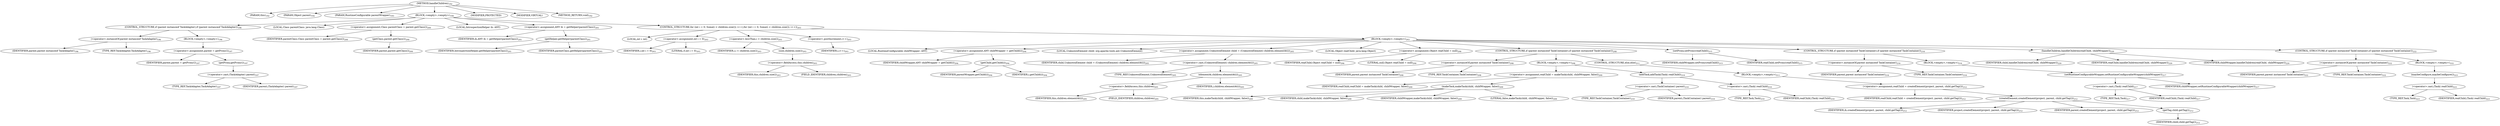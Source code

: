 digraph "handleChildren" {  
"208" [label = <(METHOD,handleChildren)<SUB>192</SUB>> ]
"10" [label = <(PARAM,this)<SUB>192</SUB>> ]
"209" [label = <(PARAM,Object parent)<SUB>192</SUB>> ]
"210" [label = <(PARAM,RuntimeConfigurable parentWrapper)<SUB>193</SUB>> ]
"211" [label = <(BLOCK,&lt;empty&gt;,&lt;empty&gt;)<SUB>194</SUB>> ]
"212" [label = <(CONTROL_STRUCTURE,if (parent instanceof TaskAdapter),if (parent instanceof TaskAdapter))<SUB>196</SUB>> ]
"213" [label = <(&lt;operator&gt;.instanceOf,parent instanceof TaskAdapter)<SUB>196</SUB>> ]
"214" [label = <(IDENTIFIER,parent,parent instanceof TaskAdapter)<SUB>196</SUB>> ]
"215" [label = <(TYPE_REF,TaskAdapter,TaskAdapter)<SUB>196</SUB>> ]
"216" [label = <(BLOCK,&lt;empty&gt;,&lt;empty&gt;)<SUB>196</SUB>> ]
"217" [label = <(&lt;operator&gt;.assignment,parent = getProxy())<SUB>197</SUB>> ]
"218" [label = <(IDENTIFIER,parent,parent = getProxy())<SUB>197</SUB>> ]
"219" [label = <(getProxy,getProxy())<SUB>197</SUB>> ]
"220" [label = <(&lt;operator&gt;.cast,(TaskAdapter) parent)<SUB>197</SUB>> ]
"221" [label = <(TYPE_REF,TaskAdapter,TaskAdapter)<SUB>197</SUB>> ]
"222" [label = <(IDENTIFIER,parent,(TaskAdapter) parent)<SUB>197</SUB>> ]
"223" [label = <(LOCAL,Class parentClass: java.lang.Class)> ]
"224" [label = <(&lt;operator&gt;.assignment,Class parentClass = parent.getClass())<SUB>200</SUB>> ]
"225" [label = <(IDENTIFIER,parentClass,Class parentClass = parent.getClass())<SUB>200</SUB>> ]
"226" [label = <(getClass,parent.getClass())<SUB>200</SUB>> ]
"227" [label = <(IDENTIFIER,parent,parent.getClass())<SUB>200</SUB>> ]
"228" [label = <(LOCAL,IntrospectionHelper ih: ANY)> ]
"229" [label = <(&lt;operator&gt;.assignment,ANY ih = getHelper(parentClass))<SUB>201</SUB>> ]
"230" [label = <(IDENTIFIER,ih,ANY ih = getHelper(parentClass))<SUB>201</SUB>> ]
"231" [label = <(getHelper,getHelper(parentClass))<SUB>201</SUB>> ]
"232" [label = <(IDENTIFIER,IntrospectionHelper,getHelper(parentClass))<SUB>201</SUB>> ]
"233" [label = <(IDENTIFIER,parentClass,getHelper(parentClass))<SUB>201</SUB>> ]
"234" [label = <(CONTROL_STRUCTURE,for (int i = 0; Some(i &lt; children.size()); i++),for (int i = 0; Some(i &lt; children.size()); i++))<SUB>203</SUB>> ]
"235" [label = <(LOCAL,int i: int)> ]
"236" [label = <(&lt;operator&gt;.assignment,int i = 0)<SUB>203</SUB>> ]
"237" [label = <(IDENTIFIER,i,int i = 0)<SUB>203</SUB>> ]
"238" [label = <(LITERAL,0,int i = 0)<SUB>203</SUB>> ]
"239" [label = <(&lt;operator&gt;.lessThan,i &lt; children.size())<SUB>203</SUB>> ]
"240" [label = <(IDENTIFIER,i,i &lt; children.size())<SUB>203</SUB>> ]
"241" [label = <(size,children.size())<SUB>203</SUB>> ]
"242" [label = <(&lt;operator&gt;.fieldAccess,this.children)<SUB>203</SUB>> ]
"243" [label = <(IDENTIFIER,this,children.size())<SUB>203</SUB>> ]
"244" [label = <(FIELD_IDENTIFIER,children,children)<SUB>203</SUB>> ]
"245" [label = <(&lt;operator&gt;.postIncrement,i++)<SUB>203</SUB>> ]
"246" [label = <(IDENTIFIER,i,i++)<SUB>203</SUB>> ]
"247" [label = <(BLOCK,&lt;empty&gt;,&lt;empty&gt;)<SUB>203</SUB>> ]
"248" [label = <(LOCAL,RuntimeConfigurable childWrapper: ANY)> ]
"249" [label = <(&lt;operator&gt;.assignment,ANY childWrapper = getChild(i))<SUB>204</SUB>> ]
"250" [label = <(IDENTIFIER,childWrapper,ANY childWrapper = getChild(i))<SUB>204</SUB>> ]
"251" [label = <(getChild,getChild(i))<SUB>204</SUB>> ]
"252" [label = <(IDENTIFIER,parentWrapper,getChild(i))<SUB>204</SUB>> ]
"253" [label = <(IDENTIFIER,i,getChild(i))<SUB>204</SUB>> ]
"254" [label = <(LOCAL,UnknownElement child: org.apache.tools.ant.UnknownElement)> ]
"255" [label = <(&lt;operator&gt;.assignment,UnknownElement child = (UnknownElement) children.elementAt(i))<SUB>205</SUB>> ]
"256" [label = <(IDENTIFIER,child,UnknownElement child = (UnknownElement) children.elementAt(i))<SUB>205</SUB>> ]
"257" [label = <(&lt;operator&gt;.cast,(UnknownElement) children.elementAt(i))<SUB>205</SUB>> ]
"258" [label = <(TYPE_REF,UnknownElement,UnknownElement)<SUB>205</SUB>> ]
"259" [label = <(elementAt,children.elementAt(i))<SUB>205</SUB>> ]
"260" [label = <(&lt;operator&gt;.fieldAccess,this.children)<SUB>205</SUB>> ]
"261" [label = <(IDENTIFIER,this,children.elementAt(i))<SUB>205</SUB>> ]
"262" [label = <(FIELD_IDENTIFIER,children,children)<SUB>205</SUB>> ]
"263" [label = <(IDENTIFIER,i,children.elementAt(i))<SUB>205</SUB>> ]
"264" [label = <(LOCAL,Object realChild: java.lang.Object)> ]
"265" [label = <(&lt;operator&gt;.assignment,Object realChild = null)<SUB>206</SUB>> ]
"266" [label = <(IDENTIFIER,realChild,Object realChild = null)<SUB>206</SUB>> ]
"267" [label = <(LITERAL,null,Object realChild = null)<SUB>206</SUB>> ]
"268" [label = <(CONTROL_STRUCTURE,if (parent instanceof TaskContainer),if (parent instanceof TaskContainer))<SUB>208</SUB>> ]
"269" [label = <(&lt;operator&gt;.instanceOf,parent instanceof TaskContainer)<SUB>208</SUB>> ]
"270" [label = <(IDENTIFIER,parent,parent instanceof TaskContainer)<SUB>208</SUB>> ]
"271" [label = <(TYPE_REF,TaskContainer,TaskContainer)<SUB>208</SUB>> ]
"272" [label = <(BLOCK,&lt;empty&gt;,&lt;empty&gt;)<SUB>208</SUB>> ]
"273" [label = <(&lt;operator&gt;.assignment,realChild = makeTask(child, childWrapper, false))<SUB>209</SUB>> ]
"274" [label = <(IDENTIFIER,realChild,realChild = makeTask(child, childWrapper, false))<SUB>209</SUB>> ]
"275" [label = <(makeTask,makeTask(child, childWrapper, false))<SUB>209</SUB>> ]
"9" [label = <(IDENTIFIER,this,makeTask(child, childWrapper, false))<SUB>209</SUB>> ]
"276" [label = <(IDENTIFIER,child,makeTask(child, childWrapper, false))<SUB>209</SUB>> ]
"277" [label = <(IDENTIFIER,childWrapper,makeTask(child, childWrapper, false))<SUB>209</SUB>> ]
"278" [label = <(LITERAL,false,makeTask(child, childWrapper, false))<SUB>209</SUB>> ]
"279" [label = <(addTask,addTask((Task) realChild))<SUB>210</SUB>> ]
"280" [label = <(&lt;operator&gt;.cast,(TaskContainer) parent)<SUB>210</SUB>> ]
"281" [label = <(TYPE_REF,TaskContainer,TaskContainer)<SUB>210</SUB>> ]
"282" [label = <(IDENTIFIER,parent,(TaskContainer) parent)<SUB>210</SUB>> ]
"283" [label = <(&lt;operator&gt;.cast,(Task) realChild)<SUB>210</SUB>> ]
"284" [label = <(TYPE_REF,Task,Task)<SUB>210</SUB>> ]
"285" [label = <(IDENTIFIER,realChild,(Task) realChild)<SUB>210</SUB>> ]
"286" [label = <(CONTROL_STRUCTURE,else,else)<SUB>211</SUB>> ]
"287" [label = <(BLOCK,&lt;empty&gt;,&lt;empty&gt;)<SUB>211</SUB>> ]
"288" [label = <(&lt;operator&gt;.assignment,realChild = createElement(project, parent, child.getTag()))<SUB>212</SUB>> ]
"289" [label = <(IDENTIFIER,realChild,realChild = createElement(project, parent, child.getTag()))<SUB>212</SUB>> ]
"290" [label = <(createElement,createElement(project, parent, child.getTag()))<SUB>212</SUB>> ]
"291" [label = <(IDENTIFIER,ih,createElement(project, parent, child.getTag()))<SUB>212</SUB>> ]
"292" [label = <(IDENTIFIER,project,createElement(project, parent, child.getTag()))<SUB>212</SUB>> ]
"293" [label = <(IDENTIFIER,parent,createElement(project, parent, child.getTag()))<SUB>212</SUB>> ]
"294" [label = <(getTag,child.getTag())<SUB>212</SUB>> ]
"295" [label = <(IDENTIFIER,child,child.getTag())<SUB>212</SUB>> ]
"296" [label = <(setProxy,setProxy(realChild))<SUB>215</SUB>> ]
"297" [label = <(IDENTIFIER,childWrapper,setProxy(realChild))<SUB>215</SUB>> ]
"298" [label = <(IDENTIFIER,realChild,setProxy(realChild))<SUB>215</SUB>> ]
"299" [label = <(CONTROL_STRUCTURE,if (parent instanceof TaskContainer),if (parent instanceof TaskContainer))<SUB>216</SUB>> ]
"300" [label = <(&lt;operator&gt;.instanceOf,parent instanceof TaskContainer)<SUB>216</SUB>> ]
"301" [label = <(IDENTIFIER,parent,parent instanceof TaskContainer)<SUB>216</SUB>> ]
"302" [label = <(TYPE_REF,TaskContainer,TaskContainer)<SUB>216</SUB>> ]
"303" [label = <(BLOCK,&lt;empty&gt;,&lt;empty&gt;)<SUB>216</SUB>> ]
"304" [label = <(setRuntimeConfigurableWrapper,setRuntimeConfigurableWrapper(childWrapper))<SUB>217</SUB>> ]
"305" [label = <(&lt;operator&gt;.cast,(Task) realChild)<SUB>217</SUB>> ]
"306" [label = <(TYPE_REF,Task,Task)<SUB>217</SUB>> ]
"307" [label = <(IDENTIFIER,realChild,(Task) realChild)<SUB>217</SUB>> ]
"308" [label = <(IDENTIFIER,childWrapper,setRuntimeConfigurableWrapper(childWrapper))<SUB>217</SUB>> ]
"309" [label = <(handleChildren,handleChildren(realChild, childWrapper))<SUB>220</SUB>> ]
"310" [label = <(IDENTIFIER,child,handleChildren(realChild, childWrapper))<SUB>220</SUB>> ]
"311" [label = <(IDENTIFIER,realChild,handleChildren(realChild, childWrapper))<SUB>220</SUB>> ]
"312" [label = <(IDENTIFIER,childWrapper,handleChildren(realChild, childWrapper))<SUB>220</SUB>> ]
"313" [label = <(CONTROL_STRUCTURE,if (parent instanceof TaskContainer),if (parent instanceof TaskContainer))<SUB>222</SUB>> ]
"314" [label = <(&lt;operator&gt;.instanceOf,parent instanceof TaskContainer)<SUB>222</SUB>> ]
"315" [label = <(IDENTIFIER,parent,parent instanceof TaskContainer)<SUB>222</SUB>> ]
"316" [label = <(TYPE_REF,TaskContainer,TaskContainer)<SUB>222</SUB>> ]
"317" [label = <(BLOCK,&lt;empty&gt;,&lt;empty&gt;)<SUB>222</SUB>> ]
"318" [label = <(maybeConfigure,maybeConfigure())<SUB>223</SUB>> ]
"319" [label = <(&lt;operator&gt;.cast,(Task) realChild)<SUB>223</SUB>> ]
"320" [label = <(TYPE_REF,Task,Task)<SUB>223</SUB>> ]
"321" [label = <(IDENTIFIER,realChild,(Task) realChild)<SUB>223</SUB>> ]
"322" [label = <(MODIFIER,PROTECTED)> ]
"323" [label = <(MODIFIER,VIRTUAL)> ]
"324" [label = <(METHOD_RETURN,void)<SUB>192</SUB>> ]
  "208" -> "10" 
  "208" -> "209" 
  "208" -> "210" 
  "208" -> "211" 
  "208" -> "322" 
  "208" -> "323" 
  "208" -> "324" 
  "211" -> "212" 
  "211" -> "223" 
  "211" -> "224" 
  "211" -> "228" 
  "211" -> "229" 
  "211" -> "234" 
  "212" -> "213" 
  "212" -> "216" 
  "213" -> "214" 
  "213" -> "215" 
  "216" -> "217" 
  "217" -> "218" 
  "217" -> "219" 
  "219" -> "220" 
  "220" -> "221" 
  "220" -> "222" 
  "224" -> "225" 
  "224" -> "226" 
  "226" -> "227" 
  "229" -> "230" 
  "229" -> "231" 
  "231" -> "232" 
  "231" -> "233" 
  "234" -> "235" 
  "234" -> "236" 
  "234" -> "239" 
  "234" -> "245" 
  "234" -> "247" 
  "236" -> "237" 
  "236" -> "238" 
  "239" -> "240" 
  "239" -> "241" 
  "241" -> "242" 
  "242" -> "243" 
  "242" -> "244" 
  "245" -> "246" 
  "247" -> "248" 
  "247" -> "249" 
  "247" -> "254" 
  "247" -> "255" 
  "247" -> "264" 
  "247" -> "265" 
  "247" -> "268" 
  "247" -> "296" 
  "247" -> "299" 
  "247" -> "309" 
  "247" -> "313" 
  "249" -> "250" 
  "249" -> "251" 
  "251" -> "252" 
  "251" -> "253" 
  "255" -> "256" 
  "255" -> "257" 
  "257" -> "258" 
  "257" -> "259" 
  "259" -> "260" 
  "259" -> "263" 
  "260" -> "261" 
  "260" -> "262" 
  "265" -> "266" 
  "265" -> "267" 
  "268" -> "269" 
  "268" -> "272" 
  "268" -> "286" 
  "269" -> "270" 
  "269" -> "271" 
  "272" -> "273" 
  "272" -> "279" 
  "273" -> "274" 
  "273" -> "275" 
  "275" -> "9" 
  "275" -> "276" 
  "275" -> "277" 
  "275" -> "278" 
  "279" -> "280" 
  "279" -> "283" 
  "280" -> "281" 
  "280" -> "282" 
  "283" -> "284" 
  "283" -> "285" 
  "286" -> "287" 
  "287" -> "288" 
  "288" -> "289" 
  "288" -> "290" 
  "290" -> "291" 
  "290" -> "292" 
  "290" -> "293" 
  "290" -> "294" 
  "294" -> "295" 
  "296" -> "297" 
  "296" -> "298" 
  "299" -> "300" 
  "299" -> "303" 
  "300" -> "301" 
  "300" -> "302" 
  "303" -> "304" 
  "304" -> "305" 
  "304" -> "308" 
  "305" -> "306" 
  "305" -> "307" 
  "309" -> "310" 
  "309" -> "311" 
  "309" -> "312" 
  "313" -> "314" 
  "313" -> "317" 
  "314" -> "315" 
  "314" -> "316" 
  "317" -> "318" 
  "318" -> "319" 
  "319" -> "320" 
  "319" -> "321" 
}

